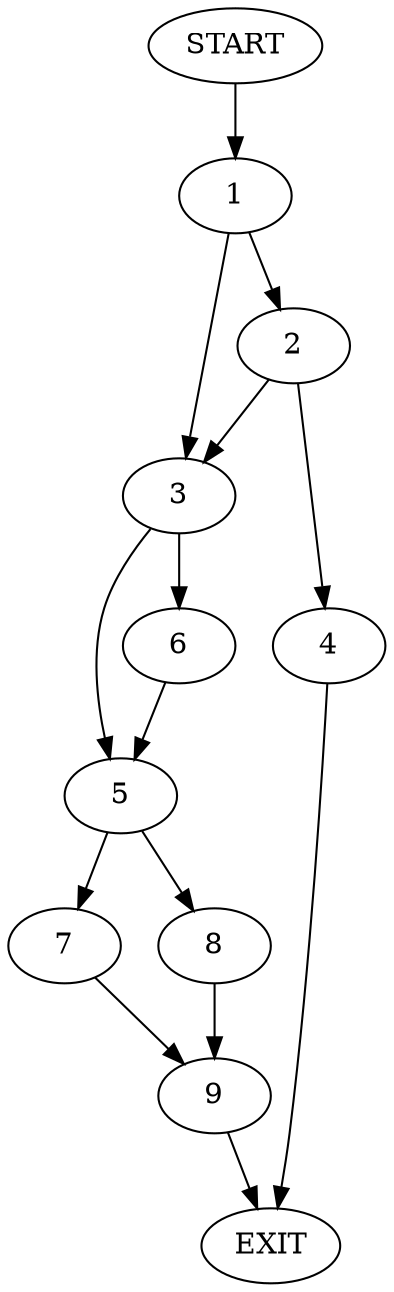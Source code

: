 digraph {
0 [label="START"]
10 [label="EXIT"]
0 -> 1
1 -> 2
1 -> 3
2 -> 4
2 -> 3
3 -> 5
3 -> 6
4 -> 10
5 -> 7
5 -> 8
6 -> 5
7 -> 9
8 -> 9
9 -> 10
}

